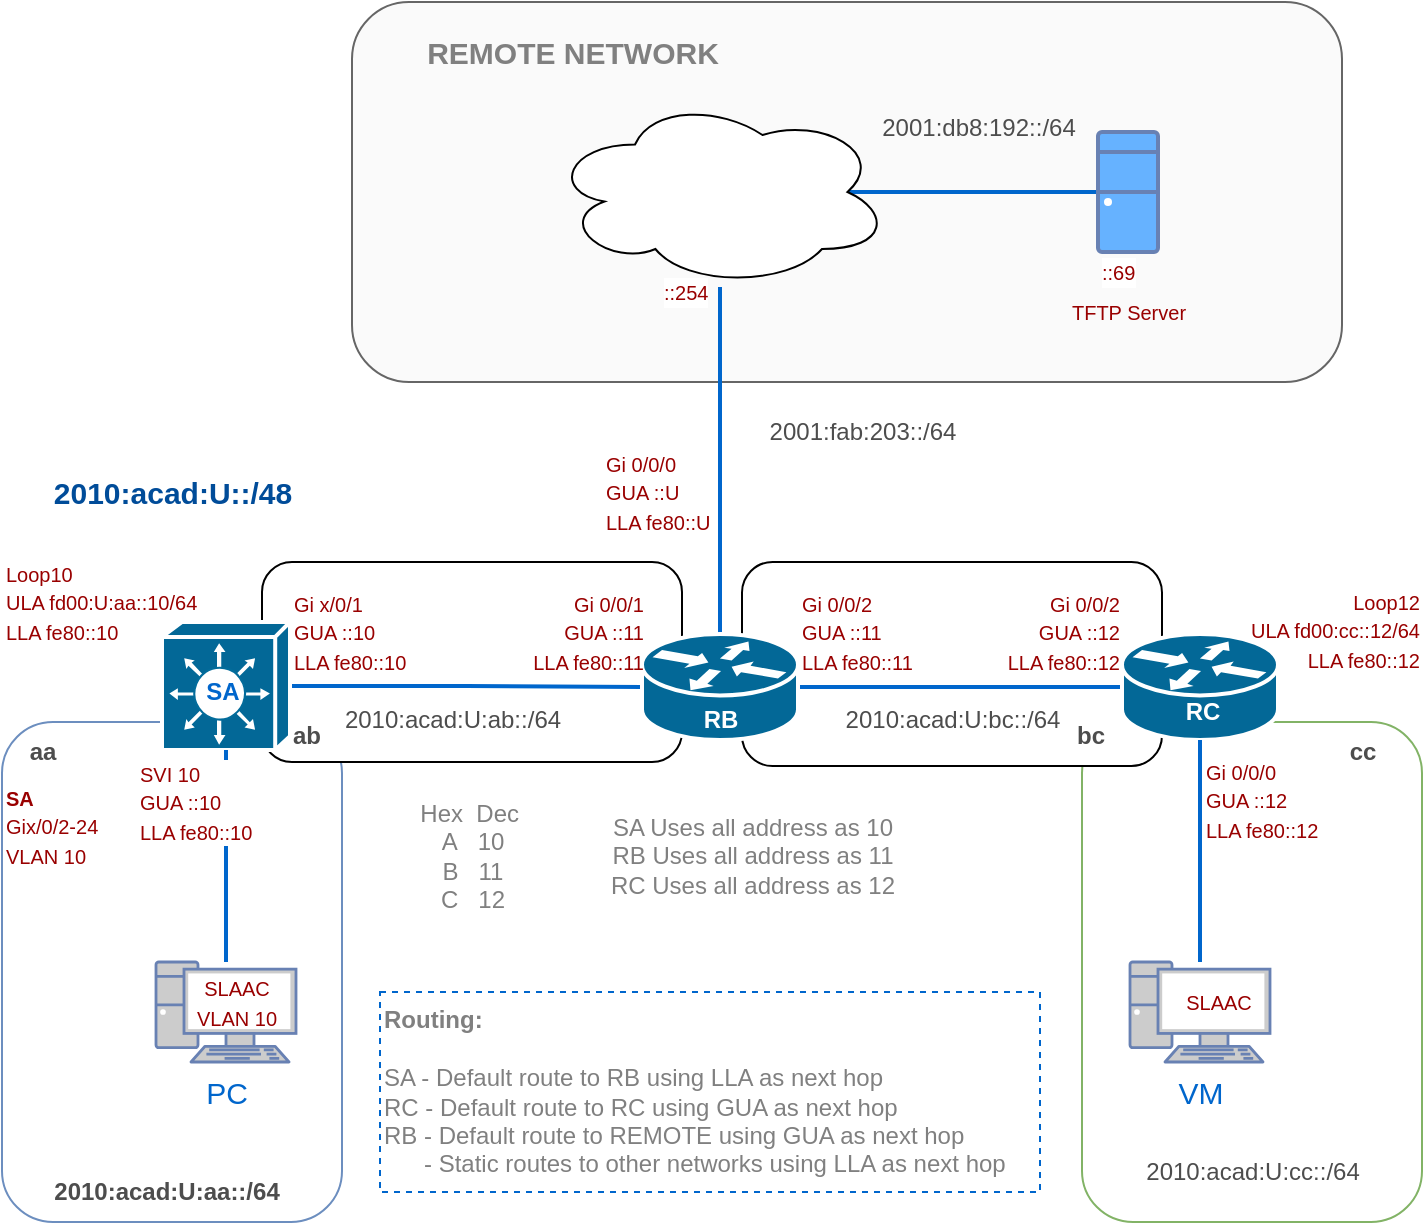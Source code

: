 <mxfile version="20.3.0" type="device"><diagram id="CMEsHHiSs2ZUzrk2XWnR" name="Page-1"><mxGraphModel dx="1102" dy="730" grid="1" gridSize="10" guides="1" tooltips="1" connect="1" arrows="1" fold="1" page="1" pageScale="1" pageWidth="850" pageHeight="1100" math="0" shadow="0"><root><mxCell id="0"/><mxCell id="1" parent="0"/><mxCell id="TtkVcMIFSF1y94GmzikW-48" value="" style="rounded=1;whiteSpace=wrap;html=1;labelBackgroundColor=none;fontSize=10;fillColor=#f5f5f5;strokeColor=#666666;fillOpacity=50;fontColor=#333333;" vertex="1" parent="1"><mxGeometry x="245" y="70" width="495" height="190" as="geometry"/></mxCell><mxCell id="TtkVcMIFSF1y94GmzikW-18" value="" style="rounded=1;whiteSpace=wrap;html=1;fillColor=none;strokeColor=#82b366;" vertex="1" parent="1"><mxGeometry x="610" y="430" width="170" height="250" as="geometry"/></mxCell><mxCell id="TtkVcMIFSF1y94GmzikW-17" value="" style="rounded=1;whiteSpace=wrap;html=1;labelBackgroundColor=none;fontColor=#4D4D4D;" vertex="1" parent="1"><mxGeometry x="440" y="350" width="210" height="102" as="geometry"/></mxCell><mxCell id="TtkVcMIFSF1y94GmzikW-12" value="" style="rounded=1;whiteSpace=wrap;html=1;fillColor=none;strokeColor=#6c8ebf;" vertex="1" parent="1"><mxGeometry x="70" y="430" width="170" height="250" as="geometry"/></mxCell><mxCell id="TtkVcMIFSF1y94GmzikW-15" value="" style="rounded=1;whiteSpace=wrap;html=1;labelBackgroundColor=none;fontColor=#4D4D4D;" vertex="1" parent="1"><mxGeometry x="200" y="350" width="210" height="100" as="geometry"/></mxCell><mxCell id="TtkVcMIFSF1y94GmzikW-10" value="VM" style="fontColor=#0066CC;verticalAlign=top;verticalLabelPosition=bottom;labelPosition=center;align=center;html=1;outlineConnect=0;fillColor=#CCCCCC;strokeColor=#6881B3;gradientColor=none;gradientDirection=north;strokeWidth=2;shape=mxgraph.networks.pc;fontSize=15;" vertex="1" parent="1"><mxGeometry x="634" y="550" width="70" height="50" as="geometry"/></mxCell><mxCell id="TtkVcMIFSF1y94GmzikW-4" style="edgeStyle=orthogonalEdgeStyle;rounded=0;orthogonalLoop=1;jettySize=auto;html=1;strokeColor=#0066CC;endArrow=none;endFill=0;strokeWidth=2;" edge="1" parent="1" source="TtkVcMIFSF1y94GmzikW-1" target="TtkVcMIFSF1y94GmzikW-2"><mxGeometry relative="1" as="geometry"/></mxCell><mxCell id="TtkVcMIFSF1y94GmzikW-1" value="" style="shape=mxgraph.cisco.switches.layer_3_switch;sketch=0;html=1;pointerEvents=1;dashed=0;fillColor=#036897;strokeColor=#ffffff;strokeWidth=2;verticalLabelPosition=bottom;verticalAlign=top;align=center;outlineConnect=0;" vertex="1" parent="1"><mxGeometry x="150" y="380" width="64" height="64" as="geometry"/></mxCell><mxCell id="TtkVcMIFSF1y94GmzikW-5" style="edgeStyle=orthogonalEdgeStyle;rounded=0;orthogonalLoop=1;jettySize=auto;html=1;strokeColor=#0066CC;strokeWidth=2;endArrow=none;endFill=0;" edge="1" parent="1" source="TtkVcMIFSF1y94GmzikW-2" target="TtkVcMIFSF1y94GmzikW-3"><mxGeometry relative="1" as="geometry"/></mxCell><mxCell id="TtkVcMIFSF1y94GmzikW-51" style="edgeStyle=orthogonalEdgeStyle;rounded=0;orthogonalLoop=1;jettySize=auto;html=1;strokeColor=#0066CC;strokeWidth=2;fontSize=15;fontColor=#808080;endArrow=none;endFill=0;" edge="1" parent="1" source="TtkVcMIFSF1y94GmzikW-2" target="TtkVcMIFSF1y94GmzikW-50"><mxGeometry relative="1" as="geometry"/></mxCell><mxCell id="TtkVcMIFSF1y94GmzikW-2" value="" style="shape=mxgraph.cisco.routers.router;sketch=0;html=1;pointerEvents=1;dashed=0;fillColor=#036897;strokeColor=#ffffff;strokeWidth=2;verticalLabelPosition=bottom;verticalAlign=top;align=center;outlineConnect=0;" vertex="1" parent="1"><mxGeometry x="390" y="386" width="78" height="53" as="geometry"/></mxCell><mxCell id="TtkVcMIFSF1y94GmzikW-3" value="" style="shape=mxgraph.cisco.routers.router;sketch=0;html=1;pointerEvents=1;dashed=0;fillColor=#036897;strokeColor=#ffffff;strokeWidth=2;verticalLabelPosition=bottom;verticalAlign=top;align=center;outlineConnect=0;" vertex="1" parent="1"><mxGeometry x="630" y="386" width="78" height="53" as="geometry"/></mxCell><mxCell id="TtkVcMIFSF1y94GmzikW-7" style="edgeStyle=orthogonalEdgeStyle;rounded=0;orthogonalLoop=1;jettySize=auto;html=1;strokeColor=#0066CC;strokeWidth=2;endArrow=none;endFill=0;" edge="1" parent="1" source="TtkVcMIFSF1y94GmzikW-6" target="TtkVcMIFSF1y94GmzikW-1"><mxGeometry relative="1" as="geometry"/></mxCell><mxCell id="TtkVcMIFSF1y94GmzikW-6" value="PC" style="fontColor=#0066CC;verticalAlign=top;verticalLabelPosition=bottom;labelPosition=center;align=center;html=1;outlineConnect=0;fillColor=#CCCCCC;strokeColor=#6881B3;gradientColor=none;gradientDirection=north;strokeWidth=2;shape=mxgraph.networks.pc;fontSize=15;" vertex="1" parent="1"><mxGeometry x="147" y="550" width="70" height="50" as="geometry"/></mxCell><mxCell id="TtkVcMIFSF1y94GmzikW-11" style="edgeStyle=orthogonalEdgeStyle;rounded=0;orthogonalLoop=1;jettySize=auto;html=1;strokeColor=#0066CC;strokeWidth=2;endArrow=none;endFill=0;" edge="1" parent="1" source="TtkVcMIFSF1y94GmzikW-10" target="TtkVcMIFSF1y94GmzikW-3"><mxGeometry relative="1" as="geometry"/></mxCell><mxCell id="TtkVcMIFSF1y94GmzikW-13" value="&lt;b&gt;2010:acad:U:aa::/64&lt;/b&gt;" style="text;html=1;resizable=0;autosize=1;align=center;verticalAlign=middle;points=[];fillColor=none;strokeColor=none;rounded=0;labelBackgroundColor=none;fontColor=#4D4D4D;" vertex="1" parent="1"><mxGeometry x="82" y="650" width="140" height="30" as="geometry"/></mxCell><mxCell id="TtkVcMIFSF1y94GmzikW-14" value="&lt;b&gt;aa&lt;/b&gt;" style="text;html=1;resizable=0;autosize=1;align=center;verticalAlign=middle;points=[];fillColor=none;strokeColor=none;rounded=0;labelBackgroundColor=none;fontColor=#4D4D4D;" vertex="1" parent="1"><mxGeometry x="70" y="430" width="40" height="30" as="geometry"/></mxCell><mxCell id="TtkVcMIFSF1y94GmzikW-19" value="&lt;b&gt;ab&lt;/b&gt;" style="text;html=1;resizable=0;autosize=1;align=center;verticalAlign=middle;points=[];fillColor=none;strokeColor=none;rounded=0;labelBackgroundColor=none;fontColor=#4D4D4D;" vertex="1" parent="1"><mxGeometry x="202" y="422" width="40" height="30" as="geometry"/></mxCell><mxCell id="TtkVcMIFSF1y94GmzikW-20" value="&lt;b&gt;bc&lt;/b&gt;" style="text;html=1;resizable=0;autosize=1;align=center;verticalAlign=middle;points=[];fillColor=none;strokeColor=none;rounded=0;labelBackgroundColor=none;fontColor=#4D4D4D;" vertex="1" parent="1"><mxGeometry x="594" y="422" width="40" height="30" as="geometry"/></mxCell><mxCell id="TtkVcMIFSF1y94GmzikW-21" value="&lt;b&gt;cc&lt;/b&gt;" style="text;html=1;resizable=0;autosize=1;align=center;verticalAlign=middle;points=[];fillColor=none;strokeColor=none;rounded=0;labelBackgroundColor=none;fontColor=#4D4D4D;" vertex="1" parent="1"><mxGeometry x="730" y="430" width="40" height="30" as="geometry"/></mxCell><mxCell id="TtkVcMIFSF1y94GmzikW-22" value="&lt;b&gt;SA&lt;/b&gt;" style="text;html=1;resizable=0;autosize=1;align=center;verticalAlign=middle;points=[];fillColor=none;strokeColor=none;rounded=0;labelBackgroundColor=none;fontColor=#0066CC;" vertex="1" parent="1"><mxGeometry x="160" y="400" width="40" height="30" as="geometry"/></mxCell><mxCell id="TtkVcMIFSF1y94GmzikW-23" value="&lt;b&gt;&lt;font color=&quot;#ffffff&quot;&gt;RB&lt;/font&gt;&lt;/b&gt;" style="text;html=1;resizable=0;autosize=1;align=center;verticalAlign=middle;points=[];fillColor=none;strokeColor=none;rounded=0;labelBackgroundColor=none;fontColor=#4D4D4D;" vertex="1" parent="1"><mxGeometry x="409" y="414" width="40" height="30" as="geometry"/></mxCell><mxCell id="TtkVcMIFSF1y94GmzikW-24" value="&lt;b&gt;&lt;font color=&quot;#ffffff&quot;&gt;RC&lt;/font&gt;&lt;/b&gt;" style="text;html=1;resizable=0;autosize=1;align=center;verticalAlign=middle;points=[];fillColor=none;strokeColor=none;rounded=0;labelBackgroundColor=none;fontColor=#4D4D4D;" vertex="1" parent="1"><mxGeometry x="650" y="410" width="40" height="30" as="geometry"/></mxCell><mxCell id="TtkVcMIFSF1y94GmzikW-25" value="2010:acad:U:ab::/64" style="text;html=1;resizable=0;autosize=1;align=center;verticalAlign=middle;points=[];fillColor=none;strokeColor=none;rounded=0;labelBackgroundColor=none;fontColor=#4D4D4D;" vertex="1" parent="1"><mxGeometry x="230" y="414" width="130" height="30" as="geometry"/></mxCell><mxCell id="TtkVcMIFSF1y94GmzikW-26" value="2010:acad:U:bc::/64" style="text;html=1;resizable=0;autosize=1;align=center;verticalAlign=middle;points=[];fillColor=none;strokeColor=none;rounded=0;labelBackgroundColor=none;fontColor=#4D4D4D;" vertex="1" parent="1"><mxGeometry x="480" y="414" width="130" height="30" as="geometry"/></mxCell><mxCell id="TtkVcMIFSF1y94GmzikW-27" value="2010:acad:U:cc::/64" style="text;html=1;resizable=0;autosize=1;align=center;verticalAlign=middle;points=[];fillColor=none;strokeColor=none;rounded=0;labelBackgroundColor=none;fontColor=#4D4D4D;" vertex="1" parent="1"><mxGeometry x="630" y="640" width="130" height="30" as="geometry"/></mxCell><mxCell id="TtkVcMIFSF1y94GmzikW-28" value="&lt;font color=&quot;#004c99&quot;&gt;2010:acad:U::/48&lt;/font&gt;" style="text;html=1;resizable=0;autosize=1;align=center;verticalAlign=middle;points=[];fillColor=none;strokeColor=none;rounded=0;labelBackgroundColor=none;fontColor=#4D4D4D;fontSize=15;fontStyle=1" vertex="1" parent="1"><mxGeometry x="85" y="300" width="140" height="30" as="geometry"/></mxCell><mxCell id="TtkVcMIFSF1y94GmzikW-29" value="&lt;font color=&quot;#990000&quot; style=&quot;font-size: 10px;&quot;&gt;&lt;b&gt;SA&lt;br&gt;&lt;/b&gt;Gix/0/2-24&lt;br&gt;VLAN 10&lt;br&gt;&lt;/font&gt;" style="text;html=1;resizable=0;autosize=1;align=left;verticalAlign=middle;points=[];fillColor=none;strokeColor=none;rounded=0;labelBackgroundColor=default;fontColor=#4D4D4D;" vertex="1" parent="1"><mxGeometry x="70" y="452" width="70" height="60" as="geometry"/></mxCell><mxCell id="TtkVcMIFSF1y94GmzikW-30" value="&lt;font color=&quot;#990000&quot; style=&quot;font-size: 10px;&quot;&gt;SVI 10&lt;br&gt;GUA ::10&lt;br&gt;LLA fe80::10&lt;br&gt;&lt;/font&gt;" style="text;html=1;resizable=0;autosize=1;align=left;verticalAlign=middle;points=[];fillColor=none;strokeColor=none;rounded=0;labelBackgroundColor=default;fontColor=#4D4D4D;" vertex="1" parent="1"><mxGeometry x="137" y="440" width="80" height="60" as="geometry"/></mxCell><mxCell id="TtkVcMIFSF1y94GmzikW-31" value="&lt;font color=&quot;#990000&quot; style=&quot;font-size: 10px;&quot;&gt;SLAAC&lt;br&gt;VLAN 10&lt;br&gt;&lt;/font&gt;" style="text;html=1;resizable=0;autosize=1;align=center;verticalAlign=middle;points=[];fillColor=none;strokeColor=none;rounded=0;labelBackgroundColor=none;fontColor=#4D4D4D;" vertex="1" parent="1"><mxGeometry x="157" y="550" width="60" height="40" as="geometry"/></mxCell><mxCell id="TtkVcMIFSF1y94GmzikW-32" value="&lt;font color=&quot;#990000&quot; style=&quot;font-size: 10px;&quot;&gt;Gi x/0/1&lt;br&gt;GUA ::10&lt;br&gt;LLA fe80::10&lt;br&gt;&lt;/font&gt;" style="text;html=1;resizable=0;autosize=1;align=left;verticalAlign=middle;points=[];fillColor=none;strokeColor=none;rounded=0;labelBackgroundColor=default;fontColor=#4D4D4D;" vertex="1" parent="1"><mxGeometry x="214" y="355" width="80" height="60" as="geometry"/></mxCell><mxCell id="TtkVcMIFSF1y94GmzikW-33" value="&lt;font color=&quot;#990000&quot; style=&quot;font-size: 10px;&quot;&gt;Gi 0/0/1&lt;br&gt;GUA ::11&lt;br&gt;LLA fe80::11&lt;br&gt;&lt;/font&gt;" style="text;html=1;resizable=0;autosize=1;align=right;verticalAlign=middle;points=[];fillColor=none;strokeColor=none;rounded=0;labelBackgroundColor=default;fontColor=#4D4D4D;" vertex="1" parent="1"><mxGeometry x="312" y="355" width="80" height="60" as="geometry"/></mxCell><mxCell id="TtkVcMIFSF1y94GmzikW-34" value="&lt;font color=&quot;#990000&quot; style=&quot;font-size: 10px;&quot;&gt;Gi 0/0/2&lt;br&gt;GUA ::11&lt;br&gt;LLA fe80::11&lt;br&gt;&lt;/font&gt;" style="text;html=1;resizable=0;autosize=1;align=left;verticalAlign=middle;points=[];fillColor=none;strokeColor=none;rounded=0;labelBackgroundColor=default;fontColor=#4D4D4D;" vertex="1" parent="1"><mxGeometry x="468" y="355" width="80" height="60" as="geometry"/></mxCell><mxCell id="TtkVcMIFSF1y94GmzikW-35" value="&lt;font color=&quot;#990000&quot; style=&quot;font-size: 10px;&quot;&gt;Gi 0/0/2&lt;br&gt;GUA ::12&lt;br&gt;LLA fe80::12&lt;br&gt;&lt;/font&gt;" style="text;html=1;resizable=0;autosize=1;align=right;verticalAlign=middle;points=[];fillColor=none;strokeColor=none;rounded=0;labelBackgroundColor=default;fontColor=#4D4D4D;" vertex="1" parent="1"><mxGeometry x="550" y="355" width="80" height="60" as="geometry"/></mxCell><mxCell id="TtkVcMIFSF1y94GmzikW-36" value="&lt;font color=&quot;#990000&quot; style=&quot;font-size: 10px;&quot;&gt;Gi 0/0/0&lt;br&gt;GUA ::12&lt;br&gt;LLA fe80::12&lt;br&gt;&lt;/font&gt;" style="text;html=1;resizable=0;autosize=1;align=left;verticalAlign=middle;points=[];fillColor=none;strokeColor=none;rounded=0;labelBackgroundColor=default;fontColor=#4D4D4D;" vertex="1" parent="1"><mxGeometry x="670" y="439" width="80" height="60" as="geometry"/></mxCell><mxCell id="TtkVcMIFSF1y94GmzikW-41" value="&lt;font color=&quot;#990000&quot; style=&quot;font-size: 10px;&quot;&gt;Loop10&lt;br&gt;ULA fd00:U:aa::10/64&lt;br&gt;LLA fe80::10&lt;br&gt;&lt;/font&gt;" style="text;html=1;resizable=0;autosize=1;align=left;verticalAlign=middle;points=[];fillColor=none;strokeColor=none;rounded=0;labelBackgroundColor=none;fontColor=#4D4D4D;" vertex="1" parent="1"><mxGeometry x="70" y="340" width="120" height="60" as="geometry"/></mxCell><mxCell id="TtkVcMIFSF1y94GmzikW-42" value="&lt;font color=&quot;#990000&quot; style=&quot;font-size: 10px;&quot;&gt;Loop12&lt;br&gt;ULA fd00:cc::12/64&lt;br&gt;LLA fe80::12&lt;br&gt;&lt;/font&gt;" style="text;html=1;resizable=0;autosize=1;align=right;verticalAlign=middle;points=[];fillColor=none;strokeColor=none;rounded=0;labelBackgroundColor=none;fontColor=#4D4D4D;" vertex="1" parent="1"><mxGeometry x="670" y="354" width="110" height="60" as="geometry"/></mxCell><mxCell id="TtkVcMIFSF1y94GmzikW-43" value="&lt;font color=&quot;#990000&quot; style=&quot;font-size: 10px;&quot;&gt;SLAAC&lt;br&gt;&lt;/font&gt;" style="text;html=1;resizable=0;autosize=1;align=center;verticalAlign=middle;points=[];fillColor=none;strokeColor=none;rounded=0;labelBackgroundColor=none;fontColor=#4D4D4D;" vertex="1" parent="1"><mxGeometry x="648" y="555" width="60" height="30" as="geometry"/></mxCell><mxCell id="TtkVcMIFSF1y94GmzikW-52" style="edgeStyle=orthogonalEdgeStyle;rounded=0;orthogonalLoop=1;jettySize=auto;html=1;entryX=0.875;entryY=0.5;entryDx=0;entryDy=0;entryPerimeter=0;strokeColor=#0066CC;strokeWidth=2;fontSize=15;fontColor=#808080;endArrow=none;endFill=0;" edge="1" parent="1" source="TtkVcMIFSF1y94GmzikW-46" target="TtkVcMIFSF1y94GmzikW-50"><mxGeometry relative="1" as="geometry"/></mxCell><mxCell id="TtkVcMIFSF1y94GmzikW-46" value="" style="fontColor=#0066CC;verticalAlign=top;verticalLabelPosition=bottom;labelPosition=center;align=center;html=1;outlineConnect=0;fillColor=#66B2FF;strokeColor=#6881B3;gradientColor=none;gradientDirection=north;strokeWidth=2;shape=mxgraph.networks.desktop_pc;labelBackgroundColor=none;fontSize=10;" vertex="1" parent="1"><mxGeometry x="618" y="135" width="30" height="60" as="geometry"/></mxCell><mxCell id="TtkVcMIFSF1y94GmzikW-47" value="&lt;font color=&quot;#990000&quot;&gt;TFTP Server&lt;/font&gt;" style="text;html=1;resizable=0;autosize=1;align=center;verticalAlign=middle;points=[];fillColor=none;strokeColor=none;rounded=0;labelBackgroundColor=none;fontSize=10;fontColor=#004C99;" vertex="1" parent="1"><mxGeometry x="593" y="210" width="80" height="30" as="geometry"/></mxCell><mxCell id="TtkVcMIFSF1y94GmzikW-49" value="&lt;font size=&quot;1&quot; color=&quot;#808080&quot;&gt;&lt;b style=&quot;font-size: 15px;&quot;&gt;REMOTE NETWORK&lt;/b&gt;&lt;/font&gt;" style="text;html=1;resizable=0;autosize=1;align=center;verticalAlign=middle;points=[];fillColor=none;strokeColor=none;rounded=0;labelBackgroundColor=none;fontSize=10;fontColor=#990000;" vertex="1" parent="1"><mxGeometry x="270" y="80" width="170" height="30" as="geometry"/></mxCell><mxCell id="TtkVcMIFSF1y94GmzikW-50" value="" style="ellipse;shape=cloud;whiteSpace=wrap;html=1;labelBackgroundColor=none;fontSize=15;" vertex="1" parent="1"><mxGeometry x="344" y="117.5" width="170" height="95" as="geometry"/></mxCell><mxCell id="TtkVcMIFSF1y94GmzikW-54" value="2001:fab:203::/64" style="text;html=1;resizable=0;autosize=1;align=center;verticalAlign=middle;points=[];fillColor=none;strokeColor=none;rounded=0;labelBackgroundColor=none;fontColor=#4D4D4D;" vertex="1" parent="1"><mxGeometry x="440" y="270" width="120" height="30" as="geometry"/></mxCell><mxCell id="TtkVcMIFSF1y94GmzikW-56" value="&lt;font color=&quot;#990000&quot; style=&quot;font-size: 10px;&quot;&gt;Gi 0/0/0&lt;br&gt;GUA ::U&lt;br&gt;LLA fe80::U&lt;br&gt;&lt;/font&gt;" style="text;html=1;resizable=0;autosize=1;align=left;verticalAlign=middle;points=[];fillColor=none;strokeColor=none;rounded=0;labelBackgroundColor=default;fontColor=#4D4D4D;" vertex="1" parent="1"><mxGeometry x="370" y="285" width="80" height="60" as="geometry"/></mxCell><mxCell id="TtkVcMIFSF1y94GmzikW-57" value="&lt;font color=&quot;#990000&quot; style=&quot;font-size: 10px;&quot;&gt;::254&lt;br&gt;&lt;/font&gt;" style="text;html=1;resizable=0;autosize=1;align=left;verticalAlign=middle;points=[];fillColor=none;strokeColor=none;rounded=0;labelBackgroundColor=default;fontColor=#4D4D4D;" vertex="1" parent="1"><mxGeometry x="399" y="200" width="50" height="30" as="geometry"/></mxCell><mxCell id="TtkVcMIFSF1y94GmzikW-58" value="2001:db8:192::/64" style="text;html=1;resizable=0;autosize=1;align=center;verticalAlign=middle;points=[];fillColor=none;strokeColor=none;rounded=0;labelBackgroundColor=none;fontColor=#4D4D4D;" vertex="1" parent="1"><mxGeometry x="498" y="117.5" width="120" height="30" as="geometry"/></mxCell><mxCell id="TtkVcMIFSF1y94GmzikW-60" value="&lt;font color=&quot;#990000&quot; style=&quot;font-size: 10px;&quot;&gt;::69&lt;br&gt;&lt;/font&gt;" style="text;html=1;resizable=0;autosize=1;align=left;verticalAlign=middle;points=[];fillColor=none;strokeColor=none;rounded=0;labelBackgroundColor=default;fontColor=#4D4D4D;" vertex="1" parent="1"><mxGeometry x="618" y="190" width="40" height="30" as="geometry"/></mxCell><mxCell id="TtkVcMIFSF1y94GmzikW-61" value="Hex&amp;nbsp; Dec&amp;nbsp;&lt;br style=&quot;font-size: 12px;&quot;&gt;A&amp;nbsp; &amp;nbsp;10&lt;br style=&quot;font-size: 12px;&quot;&gt;B&amp;nbsp; &amp;nbsp;11&lt;br style=&quot;font-size: 12px;&quot;&gt;C&amp;nbsp; &amp;nbsp;12" style="text;html=1;resizable=0;autosize=1;align=center;verticalAlign=middle;points=[];fillColor=none;strokeColor=none;rounded=0;labelBackgroundColor=none;fontSize=12;fontColor=#808080;" vertex="1" parent="1"><mxGeometry x="265" y="462" width="80" height="70" as="geometry"/></mxCell><mxCell id="TtkVcMIFSF1y94GmzikW-62" value="SA Uses all address as 10&lt;br style=&quot;font-size: 12px;&quot;&gt;RB Uses all address as 11&lt;br style=&quot;font-size: 12px;&quot;&gt;RC Uses all address as 12" style="text;html=1;align=center;verticalAlign=middle;resizable=0;points=[];autosize=1;strokeColor=none;fillColor=none;fontSize=12;fontColor=#808080;" vertex="1" parent="1"><mxGeometry x="360" y="467" width="170" height="60" as="geometry"/></mxCell><mxCell id="TtkVcMIFSF1y94GmzikW-63" value="&lt;b&gt;Routing:&lt;br&gt;&lt;br style=&quot;font-size: 12px;&quot;&gt;&lt;/b&gt;SA - Default route to RB using LLA as next hop&lt;br style=&quot;font-size: 12px;&quot;&gt;RC - Default route to RC using GUA as next hop&lt;br style=&quot;font-size: 12px;&quot;&gt;RB - Default route to REMOTE using GUA as next hop&lt;br style=&quot;font-size: 12px;&quot;&gt;&amp;nbsp; &amp;nbsp; &amp;nbsp; - Static routes to other networks using LLA as next hop" style="text;html=1;align=left;verticalAlign=middle;resizable=0;points=[];autosize=1;strokeColor=#0066CC;fillColor=none;fontSize=12;fontColor=#808080;dashed=1;" vertex="1" parent="1"><mxGeometry x="259" y="565" width="330" height="100" as="geometry"/></mxCell></root></mxGraphModel></diagram></mxfile>
